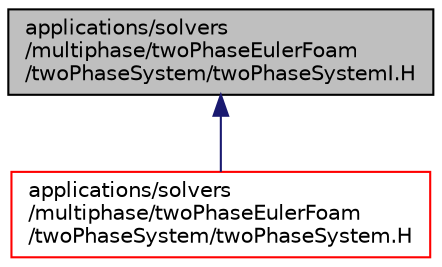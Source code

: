 digraph "applications/solvers/multiphase/twoPhaseEulerFoam/twoPhaseSystem/twoPhaseSystemI.H"
{
  bgcolor="transparent";
  edge [fontname="Helvetica",fontsize="10",labelfontname="Helvetica",labelfontsize="10"];
  node [fontname="Helvetica",fontsize="10",shape=record];
  Node1 [label="applications/solvers\l/multiphase/twoPhaseEulerFoam\l/twoPhaseSystem/twoPhaseSystemI.H",height=0.2,width=0.4,color="black", fillcolor="grey75", style="filled", fontcolor="black"];
  Node1 -> Node2 [dir="back",color="midnightblue",fontsize="10",style="solid",fontname="Helvetica"];
  Node2 [label="applications/solvers\l/multiphase/twoPhaseEulerFoam\l/twoPhaseSystem/twoPhaseSystem.H",height=0.2,width=0.4,color="red",URL="$a03867.html"];
}
